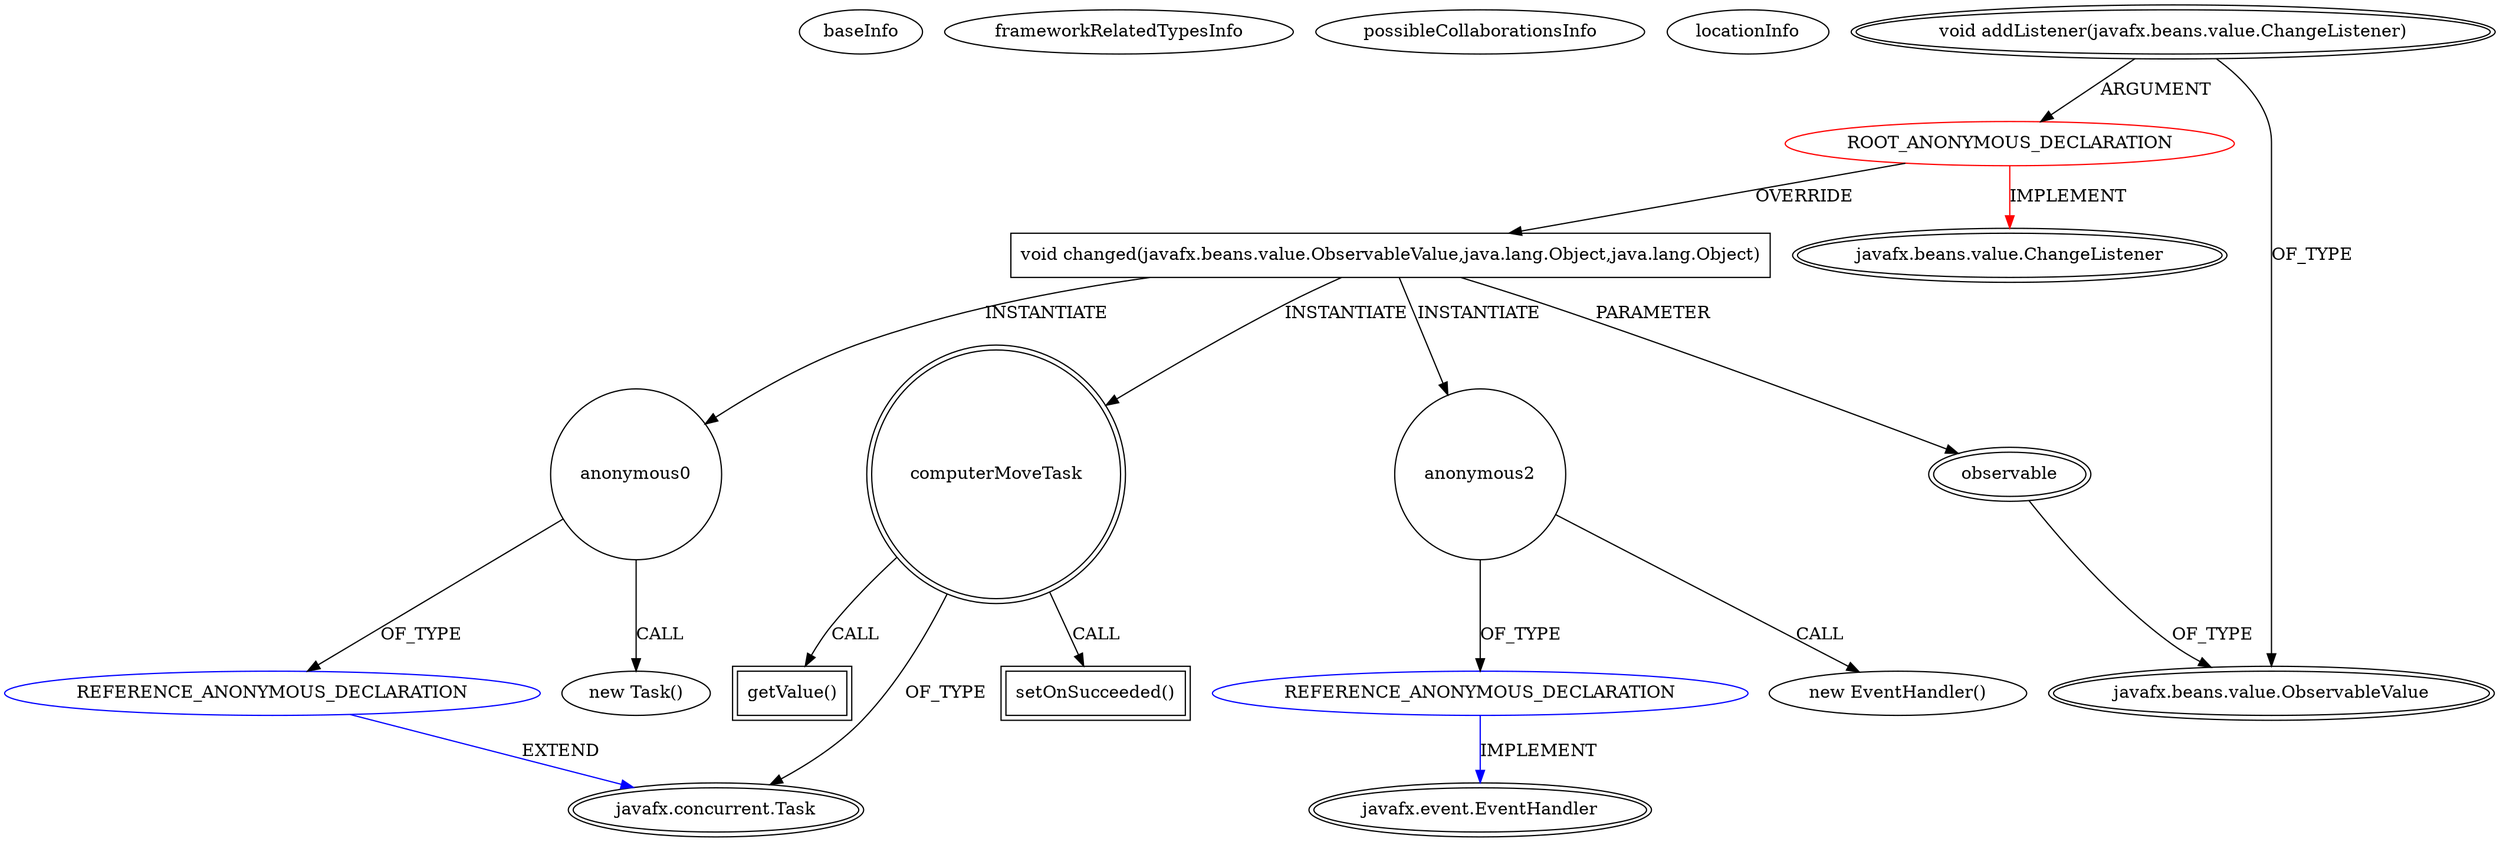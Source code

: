 digraph {
baseInfo[graphId=3265,category="extension_graph",isAnonymous=true,possibleRelation=true]
frameworkRelatedTypesInfo[0="javafx.beans.value.ChangeListener"]
possibleCollaborationsInfo[0="3265~OVERRIDING_METHOD_DECLARATION-INSTANTIATION-~javafx.beans.value.ChangeListener ~javafx.event.EventHandler ~true~true",1="3265~OVERRIDING_METHOD_DECLARATION-INSTANTIATION-~javafx.beans.value.ChangeListener ~javafx.concurrent.Task ~true~true"]
locationInfo[projectName="james-d-TicTacToe",filePath="/james-d-TicTacToe/TicTacToe-master/src/tictactoe/GameController.java",contextSignature="void getComputerToMoveWhenComputerIsCurrentPlayer()",graphId="3265"]
0[label="ROOT_ANONYMOUS_DECLARATION",vertexType="ROOT_ANONYMOUS_DECLARATION",isFrameworkType=false,color=red]
1[label="javafx.beans.value.ChangeListener",vertexType="FRAMEWORK_INTERFACE_TYPE",isFrameworkType=true,peripheries=2]
2[label="void addListener(javafx.beans.value.ChangeListener)",vertexType="OUTSIDE_CALL",isFrameworkType=true,peripheries=2]
3[label="javafx.beans.value.ObservableValue",vertexType="FRAMEWORK_INTERFACE_TYPE",isFrameworkType=true,peripheries=2]
4[label="void changed(javafx.beans.value.ObservableValue,java.lang.Object,java.lang.Object)",vertexType="OVERRIDING_METHOD_DECLARATION",isFrameworkType=false,shape=box]
5[label="observable",vertexType="PARAMETER_DECLARATION",isFrameworkType=true,peripheries=2]
8[label="anonymous0",vertexType="VARIABLE_EXPRESION",isFrameworkType=false,shape=circle]
9[label="REFERENCE_ANONYMOUS_DECLARATION",vertexType="REFERENCE_ANONYMOUS_DECLARATION",isFrameworkType=false,color=blue]
10[label="javafx.concurrent.Task",vertexType="FRAMEWORK_CLASS_TYPE",isFrameworkType=true,peripheries=2]
7[label="new Task()",vertexType="CONSTRUCTOR_CALL",isFrameworkType=false]
11[label="computerMoveTask",vertexType="VARIABLE_EXPRESION",isFrameworkType=true,peripheries=2,shape=circle]
12[label="setOnSucceeded()",vertexType="INSIDE_CALL",isFrameworkType=true,peripheries=2,shape=box]
15[label="anonymous2",vertexType="VARIABLE_EXPRESION",isFrameworkType=false,shape=circle]
16[label="REFERENCE_ANONYMOUS_DECLARATION",vertexType="REFERENCE_ANONYMOUS_DECLARATION",isFrameworkType=false,color=blue]
17[label="javafx.event.EventHandler",vertexType="FRAMEWORK_INTERFACE_TYPE",isFrameworkType=true,peripheries=2]
14[label="new EventHandler()",vertexType="CONSTRUCTOR_CALL",isFrameworkType=false]
19[label="getValue()",vertexType="INSIDE_CALL",isFrameworkType=true,peripheries=2,shape=box]
0->1[label="IMPLEMENT",color=red]
2->0[label="ARGUMENT"]
2->3[label="OF_TYPE"]
0->4[label="OVERRIDE"]
5->3[label="OF_TYPE"]
4->5[label="PARAMETER"]
4->8[label="INSTANTIATE"]
9->10[label="EXTEND",color=blue]
8->9[label="OF_TYPE"]
8->7[label="CALL"]
4->11[label="INSTANTIATE"]
11->10[label="OF_TYPE"]
11->12[label="CALL"]
4->15[label="INSTANTIATE"]
16->17[label="IMPLEMENT",color=blue]
15->16[label="OF_TYPE"]
15->14[label="CALL"]
11->19[label="CALL"]
}
